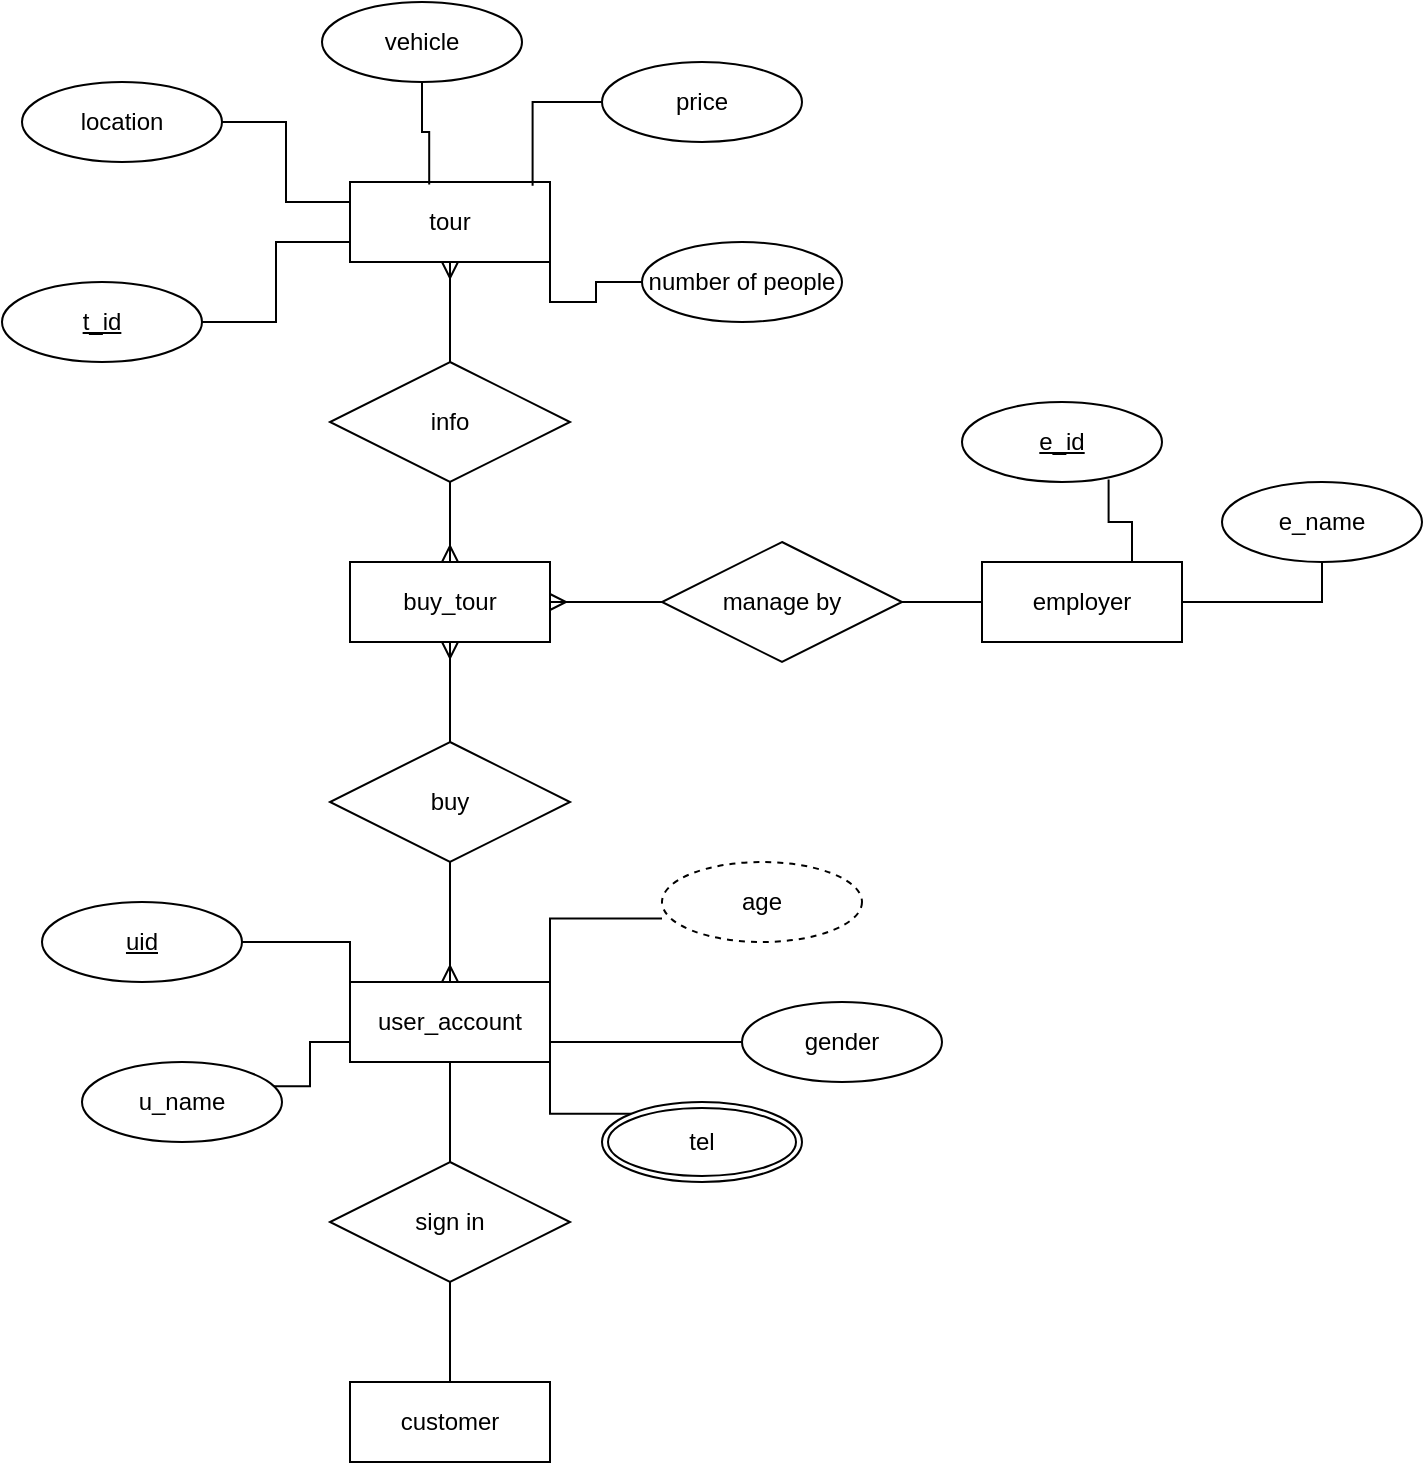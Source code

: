 <mxfile version="13.1.3" type="device"><diagram id="vx4_IlGY9CLjPfaTKsdR" name="Page-1"><mxGraphModel dx="898" dy="1680" grid="1" gridSize="10" guides="1" tooltips="1" connect="1" arrows="1" fold="1" page="1" pageScale="1" pageWidth="827" pageHeight="1169" math="0" shadow="0"><root><mxCell id="0"/><mxCell id="1" parent="0"/><mxCell id="M6tp_a6t6NzMLAOIFQ7r-2" value="customer" style="whiteSpace=wrap;html=1;align=center;" vertex="1" parent="1"><mxGeometry x="314" y="550" width="100" height="40" as="geometry"/></mxCell><mxCell id="M6tp_a6t6NzMLAOIFQ7r-20" style="edgeStyle=orthogonalEdgeStyle;rounded=0;orthogonalLoop=1;jettySize=auto;html=1;exitX=0;exitY=0.75;exitDx=0;exitDy=0;entryX=0.944;entryY=0.302;entryDx=0;entryDy=0;entryPerimeter=0;endArrow=none;endFill=0;" edge="1" parent="1" source="M6tp_a6t6NzMLAOIFQ7r-3" target="M6tp_a6t6NzMLAOIFQ7r-16"><mxGeometry relative="1" as="geometry"/></mxCell><mxCell id="M6tp_a6t6NzMLAOIFQ7r-21" style="edgeStyle=orthogonalEdgeStyle;rounded=0;orthogonalLoop=1;jettySize=auto;html=1;exitX=0;exitY=0;exitDx=0;exitDy=0;entryX=1;entryY=0.5;entryDx=0;entryDy=0;endArrow=none;endFill=0;" edge="1" parent="1" source="M6tp_a6t6NzMLAOIFQ7r-3" target="M6tp_a6t6NzMLAOIFQ7r-15"><mxGeometry relative="1" as="geometry"/></mxCell><mxCell id="M6tp_a6t6NzMLAOIFQ7r-22" style="edgeStyle=orthogonalEdgeStyle;rounded=0;orthogonalLoop=1;jettySize=auto;html=1;exitX=1;exitY=0;exitDx=0;exitDy=0;entryX=0;entryY=0.707;entryDx=0;entryDy=0;entryPerimeter=0;endArrow=none;endFill=0;" edge="1" parent="1" source="M6tp_a6t6NzMLAOIFQ7r-3" target="M6tp_a6t6NzMLAOIFQ7r-19"><mxGeometry relative="1" as="geometry"/></mxCell><mxCell id="M6tp_a6t6NzMLAOIFQ7r-25" style="edgeStyle=orthogonalEdgeStyle;rounded=0;orthogonalLoop=1;jettySize=auto;html=1;exitX=1;exitY=0.75;exitDx=0;exitDy=0;entryX=0;entryY=0.5;entryDx=0;entryDy=0;endArrow=none;endFill=0;" edge="1" parent="1" source="M6tp_a6t6NzMLAOIFQ7r-3" target="M6tp_a6t6NzMLAOIFQ7r-24"><mxGeometry relative="1" as="geometry"/></mxCell><mxCell id="M6tp_a6t6NzMLAOIFQ7r-3" value="user_account" style="whiteSpace=wrap;html=1;align=center;" vertex="1" parent="1"><mxGeometry x="314" y="350" width="100" height="40" as="geometry"/></mxCell><mxCell id="M6tp_a6t6NzMLAOIFQ7r-38" style="edgeStyle=orthogonalEdgeStyle;rounded=0;orthogonalLoop=1;jettySize=auto;html=1;exitX=1;exitY=0.5;exitDx=0;exitDy=0;entryX=0;entryY=0.5;entryDx=0;entryDy=0;endArrow=none;endFill=0;startArrow=ERmany;startFill=0;" edge="1" parent="1" source="M6tp_a6t6NzMLAOIFQ7r-4" target="M6tp_a6t6NzMLAOIFQ7r-29"><mxGeometry relative="1" as="geometry"/></mxCell><mxCell id="M6tp_a6t6NzMLAOIFQ7r-4" value="buy_tour" style="whiteSpace=wrap;html=1;align=center;" vertex="1" parent="1"><mxGeometry x="314" y="140" width="100" height="40" as="geometry"/></mxCell><mxCell id="M6tp_a6t6NzMLAOIFQ7r-5" value="tour" style="whiteSpace=wrap;html=1;align=center;" vertex="1" parent="1"><mxGeometry x="314" y="-50" width="100" height="40" as="geometry"/></mxCell><mxCell id="M6tp_a6t6NzMLAOIFQ7r-12" style="edgeStyle=orthogonalEdgeStyle;rounded=0;orthogonalLoop=1;jettySize=auto;html=1;exitX=0.5;exitY=1;exitDx=0;exitDy=0;entryX=0.5;entryY=0;entryDx=0;entryDy=0;endArrow=none;endFill=0;" edge="1" parent="1" source="M6tp_a6t6NzMLAOIFQ7r-11" target="M6tp_a6t6NzMLAOIFQ7r-2"><mxGeometry relative="1" as="geometry"/></mxCell><mxCell id="M6tp_a6t6NzMLAOIFQ7r-13" style="edgeStyle=orthogonalEdgeStyle;rounded=0;orthogonalLoop=1;jettySize=auto;html=1;exitX=0.5;exitY=0;exitDx=0;exitDy=0;entryX=0.5;entryY=1;entryDx=0;entryDy=0;endArrow=none;endFill=0;" edge="1" parent="1" source="M6tp_a6t6NzMLAOIFQ7r-11" target="M6tp_a6t6NzMLAOIFQ7r-3"><mxGeometry relative="1" as="geometry"/></mxCell><mxCell id="M6tp_a6t6NzMLAOIFQ7r-11" value="sign in" style="shape=rhombus;perimeter=rhombusPerimeter;whiteSpace=wrap;html=1;align=center;" vertex="1" parent="1"><mxGeometry x="304" y="440" width="120" height="60" as="geometry"/></mxCell><mxCell id="M6tp_a6t6NzMLAOIFQ7r-15" value="uid" style="ellipse;whiteSpace=wrap;html=1;align=center;fontStyle=4;" vertex="1" parent="1"><mxGeometry x="160" y="310" width="100" height="40" as="geometry"/></mxCell><mxCell id="M6tp_a6t6NzMLAOIFQ7r-16" value="u_name" style="ellipse;whiteSpace=wrap;html=1;align=center;" vertex="1" parent="1"><mxGeometry x="180" y="390" width="100" height="40" as="geometry"/></mxCell><mxCell id="M6tp_a6t6NzMLAOIFQ7r-23" style="edgeStyle=orthogonalEdgeStyle;rounded=0;orthogonalLoop=1;jettySize=auto;html=1;exitX=0;exitY=0;exitDx=0;exitDy=0;entryX=1;entryY=1;entryDx=0;entryDy=0;endArrow=none;endFill=0;" edge="1" parent="1" source="M6tp_a6t6NzMLAOIFQ7r-18" target="M6tp_a6t6NzMLAOIFQ7r-3"><mxGeometry relative="1" as="geometry"/></mxCell><mxCell id="M6tp_a6t6NzMLAOIFQ7r-18" value="tel" style="ellipse;shape=doubleEllipse;margin=3;whiteSpace=wrap;html=1;align=center;" vertex="1" parent="1"><mxGeometry x="440" y="410" width="100" height="40" as="geometry"/></mxCell><mxCell id="M6tp_a6t6NzMLAOIFQ7r-19" value="age" style="ellipse;whiteSpace=wrap;html=1;align=center;dashed=1;" vertex="1" parent="1"><mxGeometry x="470" y="290" width="100" height="40" as="geometry"/></mxCell><mxCell id="M6tp_a6t6NzMLAOIFQ7r-24" value="gender" style="ellipse;whiteSpace=wrap;html=1;align=center;" vertex="1" parent="1"><mxGeometry x="510" y="360" width="100" height="40" as="geometry"/></mxCell><mxCell id="M6tp_a6t6NzMLAOIFQ7r-27" style="edgeStyle=orthogonalEdgeStyle;rounded=0;orthogonalLoop=1;jettySize=auto;html=1;exitX=0.5;exitY=1;exitDx=0;exitDy=0;entryX=0.5;entryY=0;entryDx=0;entryDy=0;endArrow=ERmany;endFill=0;" edge="1" parent="1" source="M6tp_a6t6NzMLAOIFQ7r-26" target="M6tp_a6t6NzMLAOIFQ7r-3"><mxGeometry relative="1" as="geometry"/></mxCell><mxCell id="M6tp_a6t6NzMLAOIFQ7r-28" style="edgeStyle=orthogonalEdgeStyle;rounded=0;orthogonalLoop=1;jettySize=auto;html=1;exitX=0.5;exitY=0;exitDx=0;exitDy=0;entryX=0.5;entryY=1;entryDx=0;entryDy=0;endArrow=ERmany;endFill=0;" edge="1" parent="1" source="M6tp_a6t6NzMLAOIFQ7r-26" target="M6tp_a6t6NzMLAOIFQ7r-4"><mxGeometry relative="1" as="geometry"/></mxCell><mxCell id="M6tp_a6t6NzMLAOIFQ7r-26" value="buy" style="shape=rhombus;perimeter=rhombusPerimeter;whiteSpace=wrap;html=1;align=center;" vertex="1" parent="1"><mxGeometry x="304" y="230" width="120" height="60" as="geometry"/></mxCell><mxCell id="M6tp_a6t6NzMLAOIFQ7r-37" style="edgeStyle=orthogonalEdgeStyle;rounded=0;orthogonalLoop=1;jettySize=auto;html=1;exitX=1;exitY=0.5;exitDx=0;exitDy=0;entryX=0;entryY=0.5;entryDx=0;entryDy=0;endArrow=none;endFill=0;" edge="1" parent="1" source="M6tp_a6t6NzMLAOIFQ7r-29" target="M6tp_a6t6NzMLAOIFQ7r-30"><mxGeometry relative="1" as="geometry"/></mxCell><mxCell id="M6tp_a6t6NzMLAOIFQ7r-29" value="manage by" style="shape=rhombus;perimeter=rhombusPerimeter;whiteSpace=wrap;html=1;align=center;" vertex="1" parent="1"><mxGeometry x="470" y="130" width="120" height="60" as="geometry"/></mxCell><mxCell id="M6tp_a6t6NzMLAOIFQ7r-35" style="edgeStyle=orthogonalEdgeStyle;rounded=0;orthogonalLoop=1;jettySize=auto;html=1;exitX=0.75;exitY=0;exitDx=0;exitDy=0;entryX=0.733;entryY=0.97;entryDx=0;entryDy=0;entryPerimeter=0;endArrow=none;endFill=0;" edge="1" parent="1" source="M6tp_a6t6NzMLAOIFQ7r-30" target="M6tp_a6t6NzMLAOIFQ7r-32"><mxGeometry relative="1" as="geometry"/></mxCell><mxCell id="M6tp_a6t6NzMLAOIFQ7r-36" style="edgeStyle=orthogonalEdgeStyle;rounded=0;orthogonalLoop=1;jettySize=auto;html=1;exitX=1;exitY=0.5;exitDx=0;exitDy=0;entryX=0.5;entryY=1;entryDx=0;entryDy=0;endArrow=none;endFill=0;" edge="1" parent="1" source="M6tp_a6t6NzMLAOIFQ7r-30" target="M6tp_a6t6NzMLAOIFQ7r-34"><mxGeometry relative="1" as="geometry"/></mxCell><mxCell id="M6tp_a6t6NzMLAOIFQ7r-30" value="employer" style="whiteSpace=wrap;html=1;align=center;" vertex="1" parent="1"><mxGeometry x="630" y="140" width="100" height="40" as="geometry"/></mxCell><mxCell id="M6tp_a6t6NzMLAOIFQ7r-32" value="e_id" style="ellipse;whiteSpace=wrap;html=1;align=center;fontStyle=4;" vertex="1" parent="1"><mxGeometry x="620" y="60" width="100" height="40" as="geometry"/></mxCell><mxCell id="M6tp_a6t6NzMLAOIFQ7r-34" value="e_name" style="ellipse;whiteSpace=wrap;html=1;align=center;" vertex="1" parent="1"><mxGeometry x="750" y="100" width="100" height="40" as="geometry"/></mxCell><mxCell id="M6tp_a6t6NzMLAOIFQ7r-40" style="edgeStyle=orthogonalEdgeStyle;rounded=0;orthogonalLoop=1;jettySize=auto;html=1;exitX=0.5;exitY=1;exitDx=0;exitDy=0;entryX=0.5;entryY=0;entryDx=0;entryDy=0;startArrow=none;startFill=0;endArrow=ERmany;endFill=0;" edge="1" parent="1" source="M6tp_a6t6NzMLAOIFQ7r-39" target="M6tp_a6t6NzMLAOIFQ7r-4"><mxGeometry relative="1" as="geometry"/></mxCell><mxCell id="M6tp_a6t6NzMLAOIFQ7r-41" style="edgeStyle=orthogonalEdgeStyle;rounded=0;orthogonalLoop=1;jettySize=auto;html=1;exitX=0.5;exitY=0;exitDx=0;exitDy=0;entryX=0.5;entryY=1;entryDx=0;entryDy=0;startArrow=none;startFill=0;endArrow=ERmany;endFill=0;" edge="1" parent="1" source="M6tp_a6t6NzMLAOIFQ7r-39" target="M6tp_a6t6NzMLAOIFQ7r-5"><mxGeometry relative="1" as="geometry"/></mxCell><mxCell id="M6tp_a6t6NzMLAOIFQ7r-39" value="info" style="shape=rhombus;perimeter=rhombusPerimeter;whiteSpace=wrap;html=1;align=center;" vertex="1" parent="1"><mxGeometry x="304" y="40" width="120" height="60" as="geometry"/></mxCell><mxCell id="M6tp_a6t6NzMLAOIFQ7r-47" style="edgeStyle=orthogonalEdgeStyle;rounded=0;orthogonalLoop=1;jettySize=auto;html=1;exitX=1;exitY=0.5;exitDx=0;exitDy=0;entryX=0;entryY=0.75;entryDx=0;entryDy=0;startArrow=none;startFill=0;endArrow=none;endFill=0;" edge="1" parent="1" source="M6tp_a6t6NzMLAOIFQ7r-42" target="M6tp_a6t6NzMLAOIFQ7r-5"><mxGeometry relative="1" as="geometry"/></mxCell><mxCell id="M6tp_a6t6NzMLAOIFQ7r-42" value="t_id" style="ellipse;whiteSpace=wrap;html=1;align=center;fontStyle=4;" vertex="1" parent="1"><mxGeometry x="140" width="100" height="40" as="geometry"/></mxCell><mxCell id="M6tp_a6t6NzMLAOIFQ7r-48" style="edgeStyle=orthogonalEdgeStyle;rounded=0;orthogonalLoop=1;jettySize=auto;html=1;exitX=1;exitY=0.5;exitDx=0;exitDy=0;entryX=0;entryY=0.25;entryDx=0;entryDy=0;startArrow=none;startFill=0;endArrow=none;endFill=0;" edge="1" parent="1" source="M6tp_a6t6NzMLAOIFQ7r-43" target="M6tp_a6t6NzMLAOIFQ7r-5"><mxGeometry relative="1" as="geometry"/></mxCell><mxCell id="M6tp_a6t6NzMLAOIFQ7r-43" value="location" style="ellipse;whiteSpace=wrap;html=1;align=center;" vertex="1" parent="1"><mxGeometry x="150" y="-100" width="100" height="40" as="geometry"/></mxCell><mxCell id="M6tp_a6t6NzMLAOIFQ7r-49" style="edgeStyle=orthogonalEdgeStyle;rounded=0;orthogonalLoop=1;jettySize=auto;html=1;exitX=0.5;exitY=1;exitDx=0;exitDy=0;entryX=0.396;entryY=0.03;entryDx=0;entryDy=0;entryPerimeter=0;startArrow=none;startFill=0;endArrow=none;endFill=0;" edge="1" parent="1" source="M6tp_a6t6NzMLAOIFQ7r-44" target="M6tp_a6t6NzMLAOIFQ7r-5"><mxGeometry relative="1" as="geometry"/></mxCell><mxCell id="M6tp_a6t6NzMLAOIFQ7r-44" value="vehicle" style="ellipse;whiteSpace=wrap;html=1;align=center;" vertex="1" parent="1"><mxGeometry x="300" y="-140" width="100" height="40" as="geometry"/></mxCell><mxCell id="M6tp_a6t6NzMLAOIFQ7r-50" style="edgeStyle=orthogonalEdgeStyle;rounded=0;orthogonalLoop=1;jettySize=auto;html=1;exitX=0;exitY=0.5;exitDx=0;exitDy=0;entryX=0.913;entryY=0.048;entryDx=0;entryDy=0;entryPerimeter=0;startArrow=none;startFill=0;endArrow=none;endFill=0;" edge="1" parent="1" source="M6tp_a6t6NzMLAOIFQ7r-45" target="M6tp_a6t6NzMLAOIFQ7r-5"><mxGeometry relative="1" as="geometry"/></mxCell><mxCell id="M6tp_a6t6NzMLAOIFQ7r-45" value="price" style="ellipse;whiteSpace=wrap;html=1;align=center;" vertex="1" parent="1"><mxGeometry x="440" y="-110" width="100" height="40" as="geometry"/></mxCell><mxCell id="M6tp_a6t6NzMLAOIFQ7r-51" style="edgeStyle=orthogonalEdgeStyle;rounded=0;orthogonalLoop=1;jettySize=auto;html=1;exitX=0;exitY=0.5;exitDx=0;exitDy=0;entryX=1;entryY=1;entryDx=0;entryDy=0;startArrow=none;startFill=0;endArrow=none;endFill=0;" edge="1" parent="1" source="M6tp_a6t6NzMLAOIFQ7r-46" target="M6tp_a6t6NzMLAOIFQ7r-5"><mxGeometry relative="1" as="geometry"/></mxCell><mxCell id="M6tp_a6t6NzMLAOIFQ7r-46" value="number of people" style="ellipse;whiteSpace=wrap;html=1;align=center;" vertex="1" parent="1"><mxGeometry x="460" y="-20" width="100" height="40" as="geometry"/></mxCell></root></mxGraphModel></diagram></mxfile>